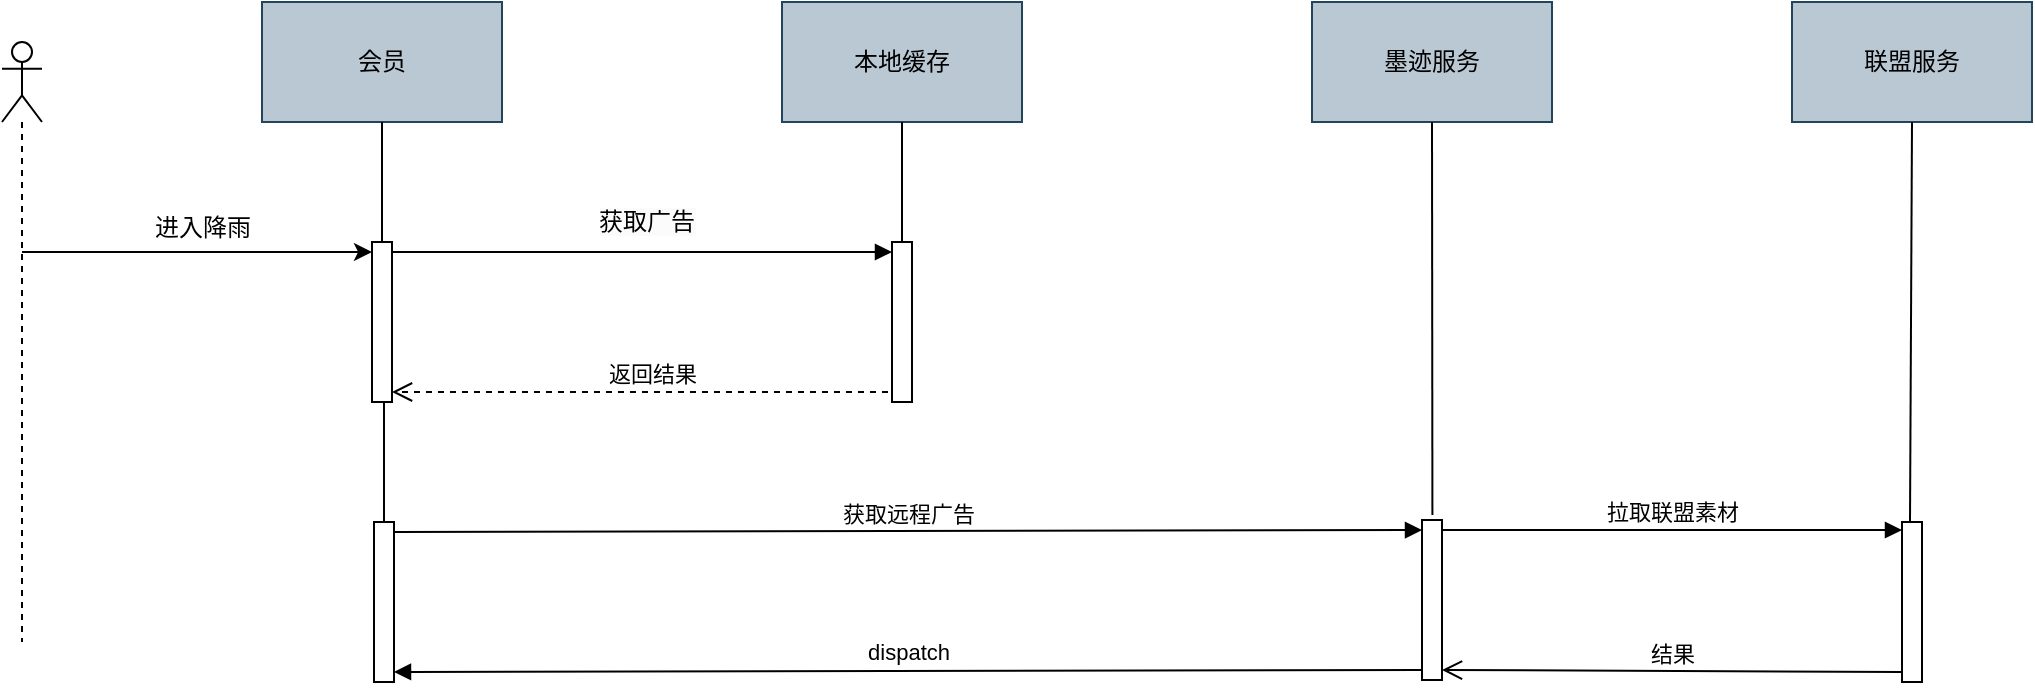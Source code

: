 <mxfile version="24.7.17">
  <diagram name="第 1 页" id="adFPpe0ULtLu0ErX_vkU">
    <mxGraphModel dx="911" dy="496" grid="1" gridSize="10" guides="1" tooltips="1" connect="1" arrows="1" fold="1" page="1" pageScale="1" pageWidth="827" pageHeight="1169" math="0" shadow="0">
      <root>
        <mxCell id="0" />
        <mxCell id="1" parent="0" />
        <mxCell id="JBMR1jgy8J0NJgJFcVR7-1" value="" style="shape=umlLifeline;perimeter=lifelinePerimeter;whiteSpace=wrap;html=1;container=1;dropTarget=0;collapsible=0;recursiveResize=0;outlineConnect=0;portConstraint=eastwest;newEdgeStyle={&quot;curved&quot;:0,&quot;rounded&quot;:0};participant=umlActor;" vertex="1" parent="1">
          <mxGeometry x="80" y="90" width="20" height="300" as="geometry" />
        </mxCell>
        <mxCell id="JBMR1jgy8J0NJgJFcVR7-2" value="会员" style="rounded=0;whiteSpace=wrap;html=1;fillColor=#bac8d3;strokeColor=#23445d;" vertex="1" parent="1">
          <mxGeometry x="210" y="70" width="120" height="60" as="geometry" />
        </mxCell>
        <mxCell id="JBMR1jgy8J0NJgJFcVR7-3" value="本地缓存" style="rounded=0;whiteSpace=wrap;html=1;fillColor=#bac8d3;strokeColor=#23445d;" vertex="1" parent="1">
          <mxGeometry x="470" y="70" width="120" height="60" as="geometry" />
        </mxCell>
        <mxCell id="JBMR1jgy8J0NJgJFcVR7-4" value="墨迹服务" style="rounded=0;whiteSpace=wrap;html=1;fillColor=#bac8d3;strokeColor=#23445d;" vertex="1" parent="1">
          <mxGeometry x="735" y="70" width="120" height="60" as="geometry" />
        </mxCell>
        <mxCell id="JBMR1jgy8J0NJgJFcVR7-5" value="联盟服务" style="rounded=0;whiteSpace=wrap;html=1;fillColor=#bac8d3;strokeColor=#23445d;" vertex="1" parent="1">
          <mxGeometry x="975" y="70" width="120" height="60" as="geometry" />
        </mxCell>
        <mxCell id="JBMR1jgy8J0NJgJFcVR7-6" value="" style="html=1;points=[[0,0,0,0,5],[0,1,0,0,-5],[1,0,0,0,5],[1,1,0,0,-5]];perimeter=orthogonalPerimeter;outlineConnect=0;targetShapes=umlLifeline;portConstraint=eastwest;newEdgeStyle={&quot;curved&quot;:0,&quot;rounded&quot;:0};" vertex="1" parent="1">
          <mxGeometry x="265" y="190" width="10" height="80" as="geometry" />
        </mxCell>
        <mxCell id="JBMR1jgy8J0NJgJFcVR7-7" value="" style="html=1;verticalAlign=bottom;endArrow=block;curved=0;rounded=0;entryX=0;entryY=0;entryDx=0;entryDy=5;exitX=1;exitY=0;exitDx=0;exitDy=5;entryPerimeter=0;" edge="1" parent="1" source="JBMR1jgy8J0NJgJFcVR7-6" target="JBMR1jgy8J0NJgJFcVR7-11">
          <mxGeometry relative="1" as="geometry">
            <mxPoint x="345" y="195" as="targetPoint" />
          </mxGeometry>
        </mxCell>
        <mxCell id="JBMR1jgy8J0NJgJFcVR7-8" value="&lt;span style=&quot;font-size: 12px; background-color: rgb(251, 251, 251);&quot;&gt;获取广告&lt;/span&gt;" style="edgeLabel;html=1;align=center;verticalAlign=middle;resizable=0;points=[];" vertex="1" connectable="0" parent="JBMR1jgy8J0NJgJFcVR7-7">
          <mxGeometry x="0.012" y="-2" relative="1" as="geometry">
            <mxPoint y="-17" as="offset" />
          </mxGeometry>
        </mxCell>
        <mxCell id="JBMR1jgy8J0NJgJFcVR7-9" value="返回结果" style="html=1;verticalAlign=bottom;endArrow=open;dashed=1;endSize=8;curved=0;rounded=0;exitX=1;exitY=1;exitDx=0;exitDy=-5;entryX=1;entryY=1;entryDx=0;entryDy=-5;exitPerimeter=0;" edge="1" parent="1" source="JBMR1jgy8J0NJgJFcVR7-11" target="JBMR1jgy8J0NJgJFcVR7-6">
          <mxGeometry relative="1" as="geometry">
            <mxPoint x="345" y="265" as="sourcePoint" />
          </mxGeometry>
        </mxCell>
        <mxCell id="JBMR1jgy8J0NJgJFcVR7-10" value="" style="endArrow=none;html=1;rounded=0;entryX=0.5;entryY=1;entryDx=0;entryDy=0;" edge="1" parent="1" source="JBMR1jgy8J0NJgJFcVR7-6" target="JBMR1jgy8J0NJgJFcVR7-2">
          <mxGeometry width="50" height="50" relative="1" as="geometry">
            <mxPoint x="160" y="320" as="sourcePoint" />
            <mxPoint x="210" y="270" as="targetPoint" />
          </mxGeometry>
        </mxCell>
        <mxCell id="JBMR1jgy8J0NJgJFcVR7-11" value="" style="html=1;points=[[0,0,0,0,5],[0,1,0,0,-5],[1,0,0,0,5],[1,1,0,0,-5]];perimeter=orthogonalPerimeter;outlineConnect=0;targetShapes=umlLifeline;portConstraint=eastwest;newEdgeStyle={&quot;curved&quot;:0,&quot;rounded&quot;:0};" vertex="1" parent="1">
          <mxGeometry x="525" y="190" width="10" height="80" as="geometry" />
        </mxCell>
        <mxCell id="JBMR1jgy8J0NJgJFcVR7-12" value="" style="endArrow=none;html=1;rounded=0;" edge="1" parent="1" source="JBMR1jgy8J0NJgJFcVR7-11" target="JBMR1jgy8J0NJgJFcVR7-3">
          <mxGeometry width="50" height="50" relative="1" as="geometry">
            <mxPoint x="415" y="330" as="sourcePoint" />
            <mxPoint x="525" y="140" as="targetPoint" />
          </mxGeometry>
        </mxCell>
        <mxCell id="JBMR1jgy8J0NJgJFcVR7-13" value="" style="html=1;points=[[0,0,0,0,5],[0,1,0,0,-5],[1,0,0,0,5],[1,1,0,0,-5]];perimeter=orthogonalPerimeter;outlineConnect=0;targetShapes=umlLifeline;portConstraint=eastwest;newEdgeStyle={&quot;curved&quot;:0,&quot;rounded&quot;:0};" vertex="1" parent="1">
          <mxGeometry x="266" y="330" width="10" height="80" as="geometry" />
        </mxCell>
        <mxCell id="JBMR1jgy8J0NJgJFcVR7-14" value="获取远程广告" style="html=1;verticalAlign=bottom;endArrow=block;curved=0;rounded=0;exitX=1;exitY=0;exitDx=0;exitDy=5;entryX=0;entryY=0;entryDx=0;entryDy=5;entryPerimeter=0;" edge="1" parent="1" source="JBMR1jgy8J0NJgJFcVR7-13" target="JBMR1jgy8J0NJgJFcVR7-16">
          <mxGeometry relative="1" as="geometry">
            <mxPoint x="346" y="335" as="targetPoint" />
          </mxGeometry>
        </mxCell>
        <mxCell id="JBMR1jgy8J0NJgJFcVR7-15" value="" style="endArrow=none;html=1;rounded=0;" edge="1" parent="1" source="JBMR1jgy8J0NJgJFcVR7-13" target="JBMR1jgy8J0NJgJFcVR7-6">
          <mxGeometry width="50" height="50" relative="1" as="geometry">
            <mxPoint x="190" y="330" as="sourcePoint" />
            <mxPoint x="240" y="280" as="targetPoint" />
          </mxGeometry>
        </mxCell>
        <mxCell id="JBMR1jgy8J0NJgJFcVR7-16" value="" style="html=1;points=[[0,0,0,0,5],[0,1,0,0,-5],[1,0,0,0,5],[1,1,0,0,-5]];perimeter=orthogonalPerimeter;outlineConnect=0;targetShapes=umlLifeline;portConstraint=eastwest;newEdgeStyle={&quot;curved&quot;:0,&quot;rounded&quot;:0};" vertex="1" parent="1">
          <mxGeometry x="790" y="329" width="10" height="80" as="geometry" />
        </mxCell>
        <mxCell id="JBMR1jgy8J0NJgJFcVR7-17" value="拉取联盟素材" style="html=1;verticalAlign=bottom;endArrow=block;curved=0;rounded=0;exitX=1;exitY=0;exitDx=0;exitDy=5;" edge="1" parent="1" source="JBMR1jgy8J0NJgJFcVR7-16" target="JBMR1jgy8J0NJgJFcVR7-21">
          <mxGeometry relative="1" as="geometry">
            <mxPoint x="870" y="325" as="targetPoint" />
          </mxGeometry>
        </mxCell>
        <mxCell id="JBMR1jgy8J0NJgJFcVR7-18" value="结果" style="html=1;verticalAlign=bottom;endArrow=open;endSize=8;curved=0;rounded=0;exitX=0;exitY=1;exitDx=0;exitDy=-5;entryX=1;entryY=1;entryDx=0;entryDy=-5;exitPerimeter=0;" edge="1" parent="1" source="JBMR1jgy8J0NJgJFcVR7-21" target="JBMR1jgy8J0NJgJFcVR7-16">
          <mxGeometry relative="1" as="geometry">
            <mxPoint x="870" y="395" as="sourcePoint" />
          </mxGeometry>
        </mxCell>
        <mxCell id="JBMR1jgy8J0NJgJFcVR7-19" value="dispatch" style="html=1;verticalAlign=bottom;endArrow=block;curved=0;rounded=0;entryX=1;entryY=1;entryDx=0;entryDy=-5;entryPerimeter=0;exitX=0;exitY=1;exitDx=0;exitDy=-5;exitPerimeter=0;" edge="1" parent="1" source="JBMR1jgy8J0NJgJFcVR7-16" target="JBMR1jgy8J0NJgJFcVR7-13">
          <mxGeometry width="80" relative="1" as="geometry">
            <mxPoint x="540" y="420" as="sourcePoint" />
            <mxPoint x="620" y="420" as="targetPoint" />
          </mxGeometry>
        </mxCell>
        <mxCell id="JBMR1jgy8J0NJgJFcVR7-20" value="" style="endArrow=none;html=1;rounded=0;entryX=0.5;entryY=1;entryDx=0;entryDy=0;exitX=0.521;exitY=-0.032;exitDx=0;exitDy=0;exitPerimeter=0;" edge="1" parent="1" source="JBMR1jgy8J0NJgJFcVR7-16" target="JBMR1jgy8J0NJgJFcVR7-4">
          <mxGeometry width="50" height="50" relative="1" as="geometry">
            <mxPoint x="380" y="530" as="sourcePoint" />
            <mxPoint x="430" y="480" as="targetPoint" />
          </mxGeometry>
        </mxCell>
        <mxCell id="JBMR1jgy8J0NJgJFcVR7-21" value="" style="html=1;points=[[0,0,0,0,5],[0,1,0,0,-5],[1,0,0,0,5],[1,1,0,0,-5]];perimeter=orthogonalPerimeter;outlineConnect=0;targetShapes=umlLifeline;portConstraint=eastwest;newEdgeStyle={&quot;curved&quot;:0,&quot;rounded&quot;:0};" vertex="1" parent="1">
          <mxGeometry x="1030" y="330" width="10" height="80" as="geometry" />
        </mxCell>
        <mxCell id="JBMR1jgy8J0NJgJFcVR7-22" value="" style="endArrow=none;html=1;rounded=0;entryX=0.5;entryY=1;entryDx=0;entryDy=0;" edge="1" parent="1" target="JBMR1jgy8J0NJgJFcVR7-5">
          <mxGeometry width="50" height="50" relative="1" as="geometry">
            <mxPoint x="1034" y="330" as="sourcePoint" />
            <mxPoint x="860" y="420" as="targetPoint" />
          </mxGeometry>
        </mxCell>
        <mxCell id="JBMR1jgy8J0NJgJFcVR7-23" value="" style="endArrow=classic;html=1;rounded=0;entryX=0;entryY=0;entryDx=0;entryDy=5;entryPerimeter=0;" edge="1" parent="1" source="JBMR1jgy8J0NJgJFcVR7-1" target="JBMR1jgy8J0NJgJFcVR7-6">
          <mxGeometry width="50" height="50" relative="1" as="geometry">
            <mxPoint x="140" y="240" as="sourcePoint" />
            <mxPoint x="190" y="190" as="targetPoint" />
          </mxGeometry>
        </mxCell>
        <mxCell id="JBMR1jgy8J0NJgJFcVR7-24" value="进入降雨" style="text;html=1;align=center;verticalAlign=middle;resizable=0;points=[];autosize=1;strokeColor=none;fillColor=none;" vertex="1" parent="1">
          <mxGeometry x="145" y="168" width="70" height="30" as="geometry" />
        </mxCell>
      </root>
    </mxGraphModel>
  </diagram>
</mxfile>

